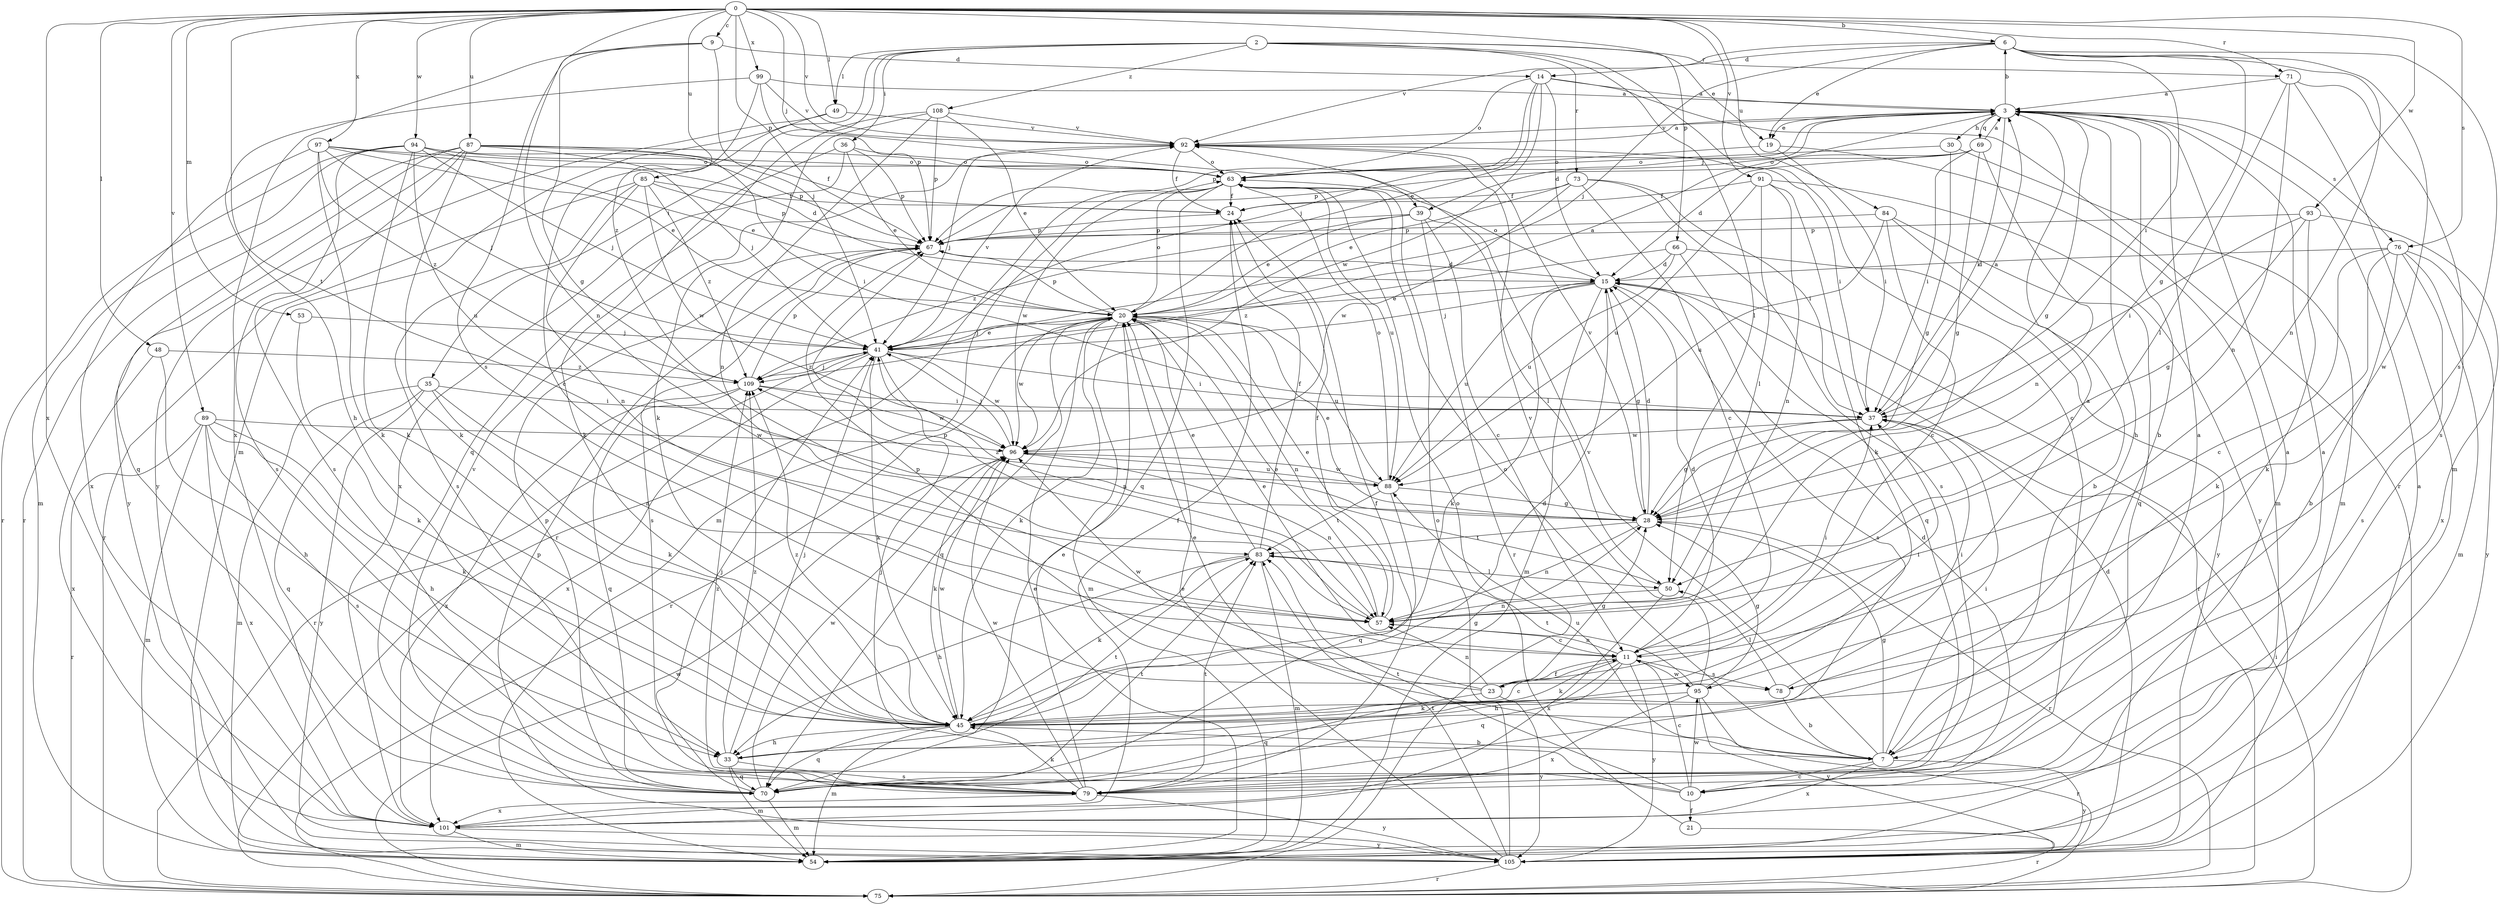 strict digraph  {
0;
2;
3;
6;
7;
9;
10;
11;
14;
15;
19;
20;
21;
23;
24;
28;
30;
33;
35;
36;
37;
39;
41;
45;
48;
49;
50;
53;
54;
57;
63;
66;
67;
69;
70;
71;
73;
75;
76;
78;
79;
83;
84;
85;
87;
88;
89;
91;
92;
93;
94;
95;
96;
97;
99;
101;
105;
108;
109;
0 -> 6  [label=b];
0 -> 9  [label=c];
0 -> 39  [label=j];
0 -> 48  [label=l];
0 -> 49  [label=l];
0 -> 53  [label=m];
0 -> 57  [label=n];
0 -> 66  [label=p];
0 -> 67  [label=p];
0 -> 71  [label=r];
0 -> 76  [label=s];
0 -> 83  [label=t];
0 -> 84  [label=u];
0 -> 85  [label=u];
0 -> 87  [label=u];
0 -> 89  [label=v];
0 -> 91  [label=v];
0 -> 92  [label=v];
0 -> 93  [label=w];
0 -> 94  [label=w];
0 -> 97  [label=x];
0 -> 99  [label=x];
0 -> 101  [label=x];
2 -> 10  [label=c];
2 -> 19  [label=e];
2 -> 35  [label=i];
2 -> 36  [label=i];
2 -> 49  [label=l];
2 -> 50  [label=l];
2 -> 54  [label=m];
2 -> 71  [label=r];
2 -> 73  [label=r];
2 -> 108  [label=z];
3 -> 6  [label=b];
3 -> 7  [label=b];
3 -> 19  [label=e];
3 -> 28  [label=g];
3 -> 30  [label=h];
3 -> 33  [label=h];
3 -> 37  [label=i];
3 -> 39  [label=j];
3 -> 67  [label=p];
3 -> 69  [label=q];
3 -> 76  [label=s];
3 -> 92  [label=v];
6 -> 14  [label=d];
6 -> 19  [label=e];
6 -> 28  [label=g];
6 -> 37  [label=i];
6 -> 41  [label=j];
6 -> 57  [label=n];
6 -> 78  [label=s];
6 -> 92  [label=v];
6 -> 95  [label=w];
7 -> 3  [label=a];
7 -> 10  [label=c];
7 -> 20  [label=e];
7 -> 28  [label=g];
7 -> 37  [label=i];
7 -> 63  [label=o];
7 -> 88  [label=u];
7 -> 92  [label=v];
7 -> 101  [label=x];
7 -> 105  [label=y];
9 -> 14  [label=d];
9 -> 28  [label=g];
9 -> 41  [label=j];
9 -> 78  [label=s];
9 -> 101  [label=x];
10 -> 3  [label=a];
10 -> 11  [label=c];
10 -> 15  [label=d];
10 -> 21  [label=f];
10 -> 41  [label=j];
10 -> 83  [label=t];
10 -> 95  [label=w];
10 -> 109  [label=z];
11 -> 15  [label=d];
11 -> 20  [label=e];
11 -> 23  [label=f];
11 -> 33  [label=h];
11 -> 37  [label=i];
11 -> 45  [label=k];
11 -> 57  [label=n];
11 -> 70  [label=q];
11 -> 78  [label=s];
11 -> 95  [label=w];
11 -> 105  [label=y];
14 -> 3  [label=a];
14 -> 15  [label=d];
14 -> 20  [label=e];
14 -> 41  [label=j];
14 -> 63  [label=o];
14 -> 75  [label=r];
14 -> 96  [label=w];
15 -> 20  [label=e];
15 -> 28  [label=g];
15 -> 41  [label=j];
15 -> 45  [label=k];
15 -> 54  [label=m];
15 -> 63  [label=o];
15 -> 75  [label=r];
15 -> 79  [label=s];
15 -> 88  [label=u];
19 -> 37  [label=i];
19 -> 54  [label=m];
19 -> 63  [label=o];
20 -> 41  [label=j];
20 -> 45  [label=k];
20 -> 54  [label=m];
20 -> 57  [label=n];
20 -> 63  [label=o];
20 -> 67  [label=p];
20 -> 70  [label=q];
20 -> 75  [label=r];
20 -> 88  [label=u];
20 -> 96  [label=w];
21 -> 63  [label=o];
21 -> 75  [label=r];
23 -> 3  [label=a];
23 -> 28  [label=g];
23 -> 37  [label=i];
23 -> 57  [label=n];
23 -> 67  [label=p];
23 -> 70  [label=q];
23 -> 96  [label=w];
23 -> 105  [label=y];
24 -> 67  [label=p];
28 -> 15  [label=d];
28 -> 20  [label=e];
28 -> 57  [label=n];
28 -> 75  [label=r];
28 -> 83  [label=t];
28 -> 92  [label=v];
28 -> 109  [label=z];
30 -> 28  [label=g];
30 -> 54  [label=m];
30 -> 63  [label=o];
33 -> 41  [label=j];
33 -> 54  [label=m];
33 -> 70  [label=q];
33 -> 79  [label=s];
33 -> 83  [label=t];
33 -> 109  [label=z];
35 -> 37  [label=i];
35 -> 45  [label=k];
35 -> 54  [label=m];
35 -> 57  [label=n];
35 -> 70  [label=q];
35 -> 105  [label=y];
36 -> 20  [label=e];
36 -> 45  [label=k];
36 -> 63  [label=o];
36 -> 67  [label=p];
36 -> 101  [label=x];
37 -> 3  [label=a];
37 -> 28  [label=g];
37 -> 96  [label=w];
39 -> 11  [label=c];
39 -> 20  [label=e];
39 -> 50  [label=l];
39 -> 67  [label=p];
39 -> 75  [label=r];
39 -> 109  [label=z];
41 -> 3  [label=a];
41 -> 20  [label=e];
41 -> 37  [label=i];
41 -> 45  [label=k];
41 -> 57  [label=n];
41 -> 75  [label=r];
41 -> 92  [label=v];
41 -> 96  [label=w];
41 -> 101  [label=x];
41 -> 109  [label=z];
45 -> 7  [label=b];
45 -> 11  [label=c];
45 -> 15  [label=d];
45 -> 28  [label=g];
45 -> 33  [label=h];
45 -> 54  [label=m];
45 -> 70  [label=q];
45 -> 96  [label=w];
45 -> 109  [label=z];
48 -> 33  [label=h];
48 -> 101  [label=x];
48 -> 109  [label=z];
49 -> 11  [label=c];
49 -> 92  [label=v];
49 -> 105  [label=y];
50 -> 20  [label=e];
50 -> 57  [label=n];
50 -> 101  [label=x];
53 -> 41  [label=j];
53 -> 45  [label=k];
54 -> 20  [label=e];
57 -> 11  [label=c];
57 -> 20  [label=e];
57 -> 24  [label=f];
57 -> 67  [label=p];
63 -> 24  [label=f];
63 -> 54  [label=m];
63 -> 70  [label=q];
63 -> 75  [label=r];
63 -> 88  [label=u];
63 -> 96  [label=w];
66 -> 15  [label=d];
66 -> 70  [label=q];
66 -> 88  [label=u];
66 -> 105  [label=y];
66 -> 109  [label=z];
67 -> 15  [label=d];
67 -> 79  [label=s];
69 -> 3  [label=a];
69 -> 15  [label=d];
69 -> 28  [label=g];
69 -> 37  [label=i];
69 -> 57  [label=n];
69 -> 63  [label=o];
69 -> 67  [label=p];
70 -> 41  [label=j];
70 -> 54  [label=m];
70 -> 67  [label=p];
70 -> 83  [label=t];
70 -> 92  [label=v];
70 -> 96  [label=w];
71 -> 3  [label=a];
71 -> 50  [label=l];
71 -> 54  [label=m];
71 -> 57  [label=n];
71 -> 79  [label=s];
73 -> 11  [label=c];
73 -> 20  [label=e];
73 -> 24  [label=f];
73 -> 37  [label=i];
73 -> 79  [label=s];
73 -> 96  [label=w];
75 -> 37  [label=i];
75 -> 96  [label=w];
76 -> 7  [label=b];
76 -> 11  [label=c];
76 -> 15  [label=d];
76 -> 45  [label=k];
76 -> 54  [label=m];
76 -> 79  [label=s];
76 -> 105  [label=y];
78 -> 7  [label=b];
78 -> 37  [label=i];
78 -> 50  [label=l];
79 -> 3  [label=a];
79 -> 20  [label=e];
79 -> 24  [label=f];
79 -> 45  [label=k];
79 -> 83  [label=t];
79 -> 96  [label=w];
79 -> 101  [label=x];
79 -> 105  [label=y];
83 -> 20  [label=e];
83 -> 24  [label=f];
83 -> 33  [label=h];
83 -> 45  [label=k];
83 -> 50  [label=l];
83 -> 54  [label=m];
84 -> 7  [label=b];
84 -> 11  [label=c];
84 -> 67  [label=p];
84 -> 70  [label=q];
84 -> 88  [label=u];
85 -> 24  [label=f];
85 -> 57  [label=n];
85 -> 67  [label=p];
85 -> 75  [label=r];
85 -> 79  [label=s];
85 -> 96  [label=w];
85 -> 109  [label=z];
87 -> 24  [label=f];
87 -> 37  [label=i];
87 -> 41  [label=j];
87 -> 45  [label=k];
87 -> 63  [label=o];
87 -> 70  [label=q];
87 -> 75  [label=r];
87 -> 79  [label=s];
87 -> 105  [label=y];
88 -> 28  [label=g];
88 -> 63  [label=o];
88 -> 70  [label=q];
88 -> 83  [label=t];
88 -> 96  [label=w];
89 -> 33  [label=h];
89 -> 45  [label=k];
89 -> 54  [label=m];
89 -> 75  [label=r];
89 -> 79  [label=s];
89 -> 96  [label=w];
89 -> 101  [label=x];
91 -> 24  [label=f];
91 -> 45  [label=k];
91 -> 50  [label=l];
91 -> 57  [label=n];
91 -> 88  [label=u];
91 -> 105  [label=y];
92 -> 3  [label=a];
92 -> 24  [label=f];
92 -> 37  [label=i];
92 -> 41  [label=j];
92 -> 63  [label=o];
93 -> 28  [label=g];
93 -> 37  [label=i];
93 -> 45  [label=k];
93 -> 67  [label=p];
93 -> 101  [label=x];
94 -> 20  [label=e];
94 -> 41  [label=j];
94 -> 45  [label=k];
94 -> 54  [label=m];
94 -> 63  [label=o];
94 -> 67  [label=p];
94 -> 75  [label=r];
94 -> 79  [label=s];
94 -> 88  [label=u];
95 -> 28  [label=g];
95 -> 45  [label=k];
95 -> 75  [label=r];
95 -> 83  [label=t];
95 -> 92  [label=v];
95 -> 101  [label=x];
95 -> 105  [label=y];
96 -> 41  [label=j];
96 -> 45  [label=k];
96 -> 57  [label=n];
96 -> 88  [label=u];
97 -> 15  [label=d];
97 -> 20  [label=e];
97 -> 41  [label=j];
97 -> 45  [label=k];
97 -> 63  [label=o];
97 -> 101  [label=x];
97 -> 109  [label=z];
99 -> 3  [label=a];
99 -> 33  [label=h];
99 -> 67  [label=p];
99 -> 92  [label=v];
99 -> 109  [label=z];
101 -> 24  [label=f];
101 -> 54  [label=m];
101 -> 105  [label=y];
105 -> 3  [label=a];
105 -> 15  [label=d];
105 -> 20  [label=e];
105 -> 63  [label=o];
105 -> 67  [label=p];
105 -> 75  [label=r];
105 -> 83  [label=t];
108 -> 20  [label=e];
108 -> 45  [label=k];
108 -> 57  [label=n];
108 -> 67  [label=p];
108 -> 70  [label=q];
108 -> 92  [label=v];
109 -> 37  [label=i];
109 -> 41  [label=j];
109 -> 67  [label=p];
109 -> 70  [label=q];
109 -> 96  [label=w];
109 -> 101  [label=x];
}
